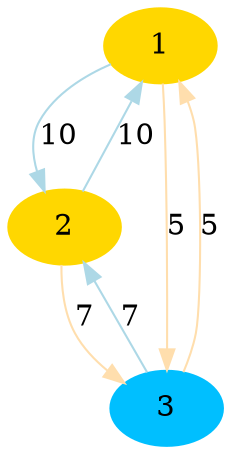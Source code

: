 digraph "output/graph030" {
	1 [color=gold1 style=filled]
	2 [color=gold1 style=filled]
	3 [color=deepskyblue1 style=filled]
	1 -> 2 [label=10 color=lightblue]
	2 -> 1 [label=10 color=lightblue]
	2 -> 3 [label=7 color=navajowhite]
	3 -> 2 [label=7 color=lightblue]
	1 -> 3 [label=5 color=navajowhite]
	3 -> 1 [label=5 color=navajowhite]
}
